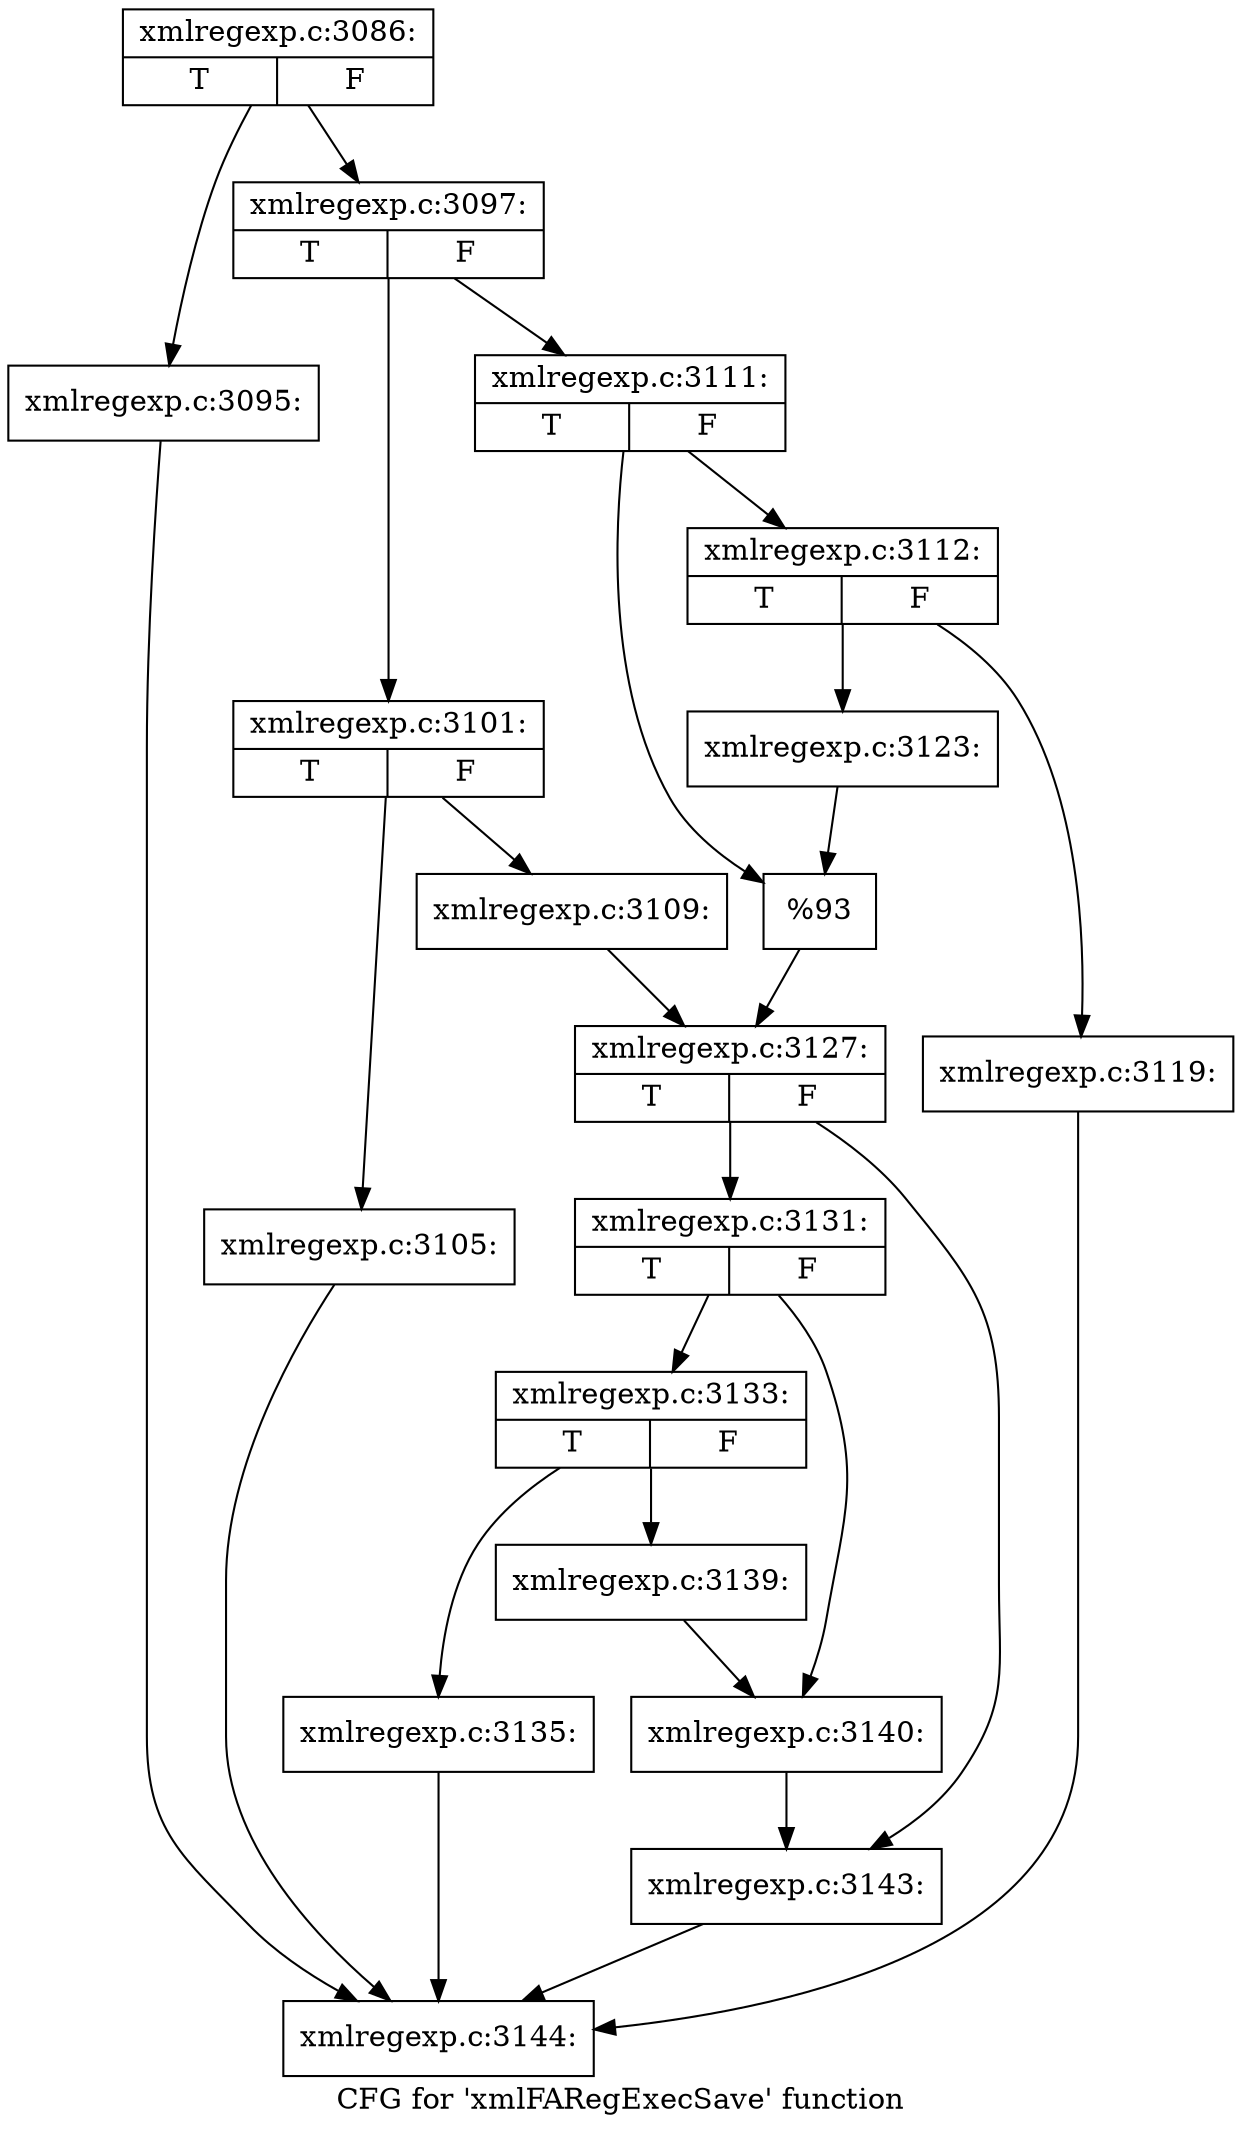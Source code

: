 digraph "CFG for 'xmlFARegExecSave' function" {
	label="CFG for 'xmlFARegExecSave' function";

	Node0x3a7e1d0 [shape=record,label="{xmlregexp.c:3086:|{<s0>T|<s1>F}}"];
	Node0x3a7e1d0 -> Node0x3a79020;
	Node0x3a7e1d0 -> Node0x3a79070;
	Node0x3a79020 [shape=record,label="{xmlregexp.c:3095:}"];
	Node0x3a79020 -> Node0x3a7f390;
	Node0x3a79070 [shape=record,label="{xmlregexp.c:3097:|{<s0>T|<s1>F}}"];
	Node0x3a79070 -> Node0x3a7f7d0;
	Node0x3a79070 -> Node0x3a7f870;
	Node0x3a7f7d0 [shape=record,label="{xmlregexp.c:3101:|{<s0>T|<s1>F}}"];
	Node0x3a7f7d0 -> Node0x3a806b0;
	Node0x3a7f7d0 -> Node0x3a80700;
	Node0x3a806b0 [shape=record,label="{xmlregexp.c:3105:}"];
	Node0x3a806b0 -> Node0x3a7f390;
	Node0x3a80700 [shape=record,label="{xmlregexp.c:3109:}"];
	Node0x3a80700 -> Node0x3a7f820;
	Node0x3a7f870 [shape=record,label="{xmlregexp.c:3111:|{<s0>T|<s1>F}}"];
	Node0x3a7f870 -> Node0x3a818c0;
	Node0x3a7f870 -> Node0x3a81910;
	Node0x3a818c0 [shape=record,label="{xmlregexp.c:3112:|{<s0>T|<s1>F}}"];
	Node0x3a818c0 -> Node0x3a831f0;
	Node0x3a818c0 -> Node0x3a83240;
	Node0x3a831f0 [shape=record,label="{xmlregexp.c:3119:}"];
	Node0x3a831f0 -> Node0x3a7f390;
	Node0x3a83240 [shape=record,label="{xmlregexp.c:3123:}"];
	Node0x3a83240 -> Node0x3a81910;
	Node0x3a81910 [shape=record,label="{%93}"];
	Node0x3a81910 -> Node0x3a7f820;
	Node0x3a7f820 [shape=record,label="{xmlregexp.c:3127:|{<s0>T|<s1>F}}"];
	Node0x3a7f820 -> Node0x3a86220;
	Node0x3a7f820 -> Node0x3a86270;
	Node0x3a86220 [shape=record,label="{xmlregexp.c:3131:|{<s0>T|<s1>F}}"];
	Node0x3a86220 -> Node0x3a86890;
	Node0x3a86220 -> Node0x3a868e0;
	Node0x3a86890 [shape=record,label="{xmlregexp.c:3133:|{<s0>T|<s1>F}}"];
	Node0x3a86890 -> Node0x3a87cc0;
	Node0x3a86890 -> Node0x3a87d10;
	Node0x3a87cc0 [shape=record,label="{xmlregexp.c:3135:}"];
	Node0x3a87cc0 -> Node0x3a7f390;
	Node0x3a87d10 [shape=record,label="{xmlregexp.c:3139:}"];
	Node0x3a87d10 -> Node0x3a868e0;
	Node0x3a868e0 [shape=record,label="{xmlregexp.c:3140:}"];
	Node0x3a868e0 -> Node0x3a86270;
	Node0x3a86270 [shape=record,label="{xmlregexp.c:3143:}"];
	Node0x3a86270 -> Node0x3a7f390;
	Node0x3a7f390 [shape=record,label="{xmlregexp.c:3144:}"];
}

